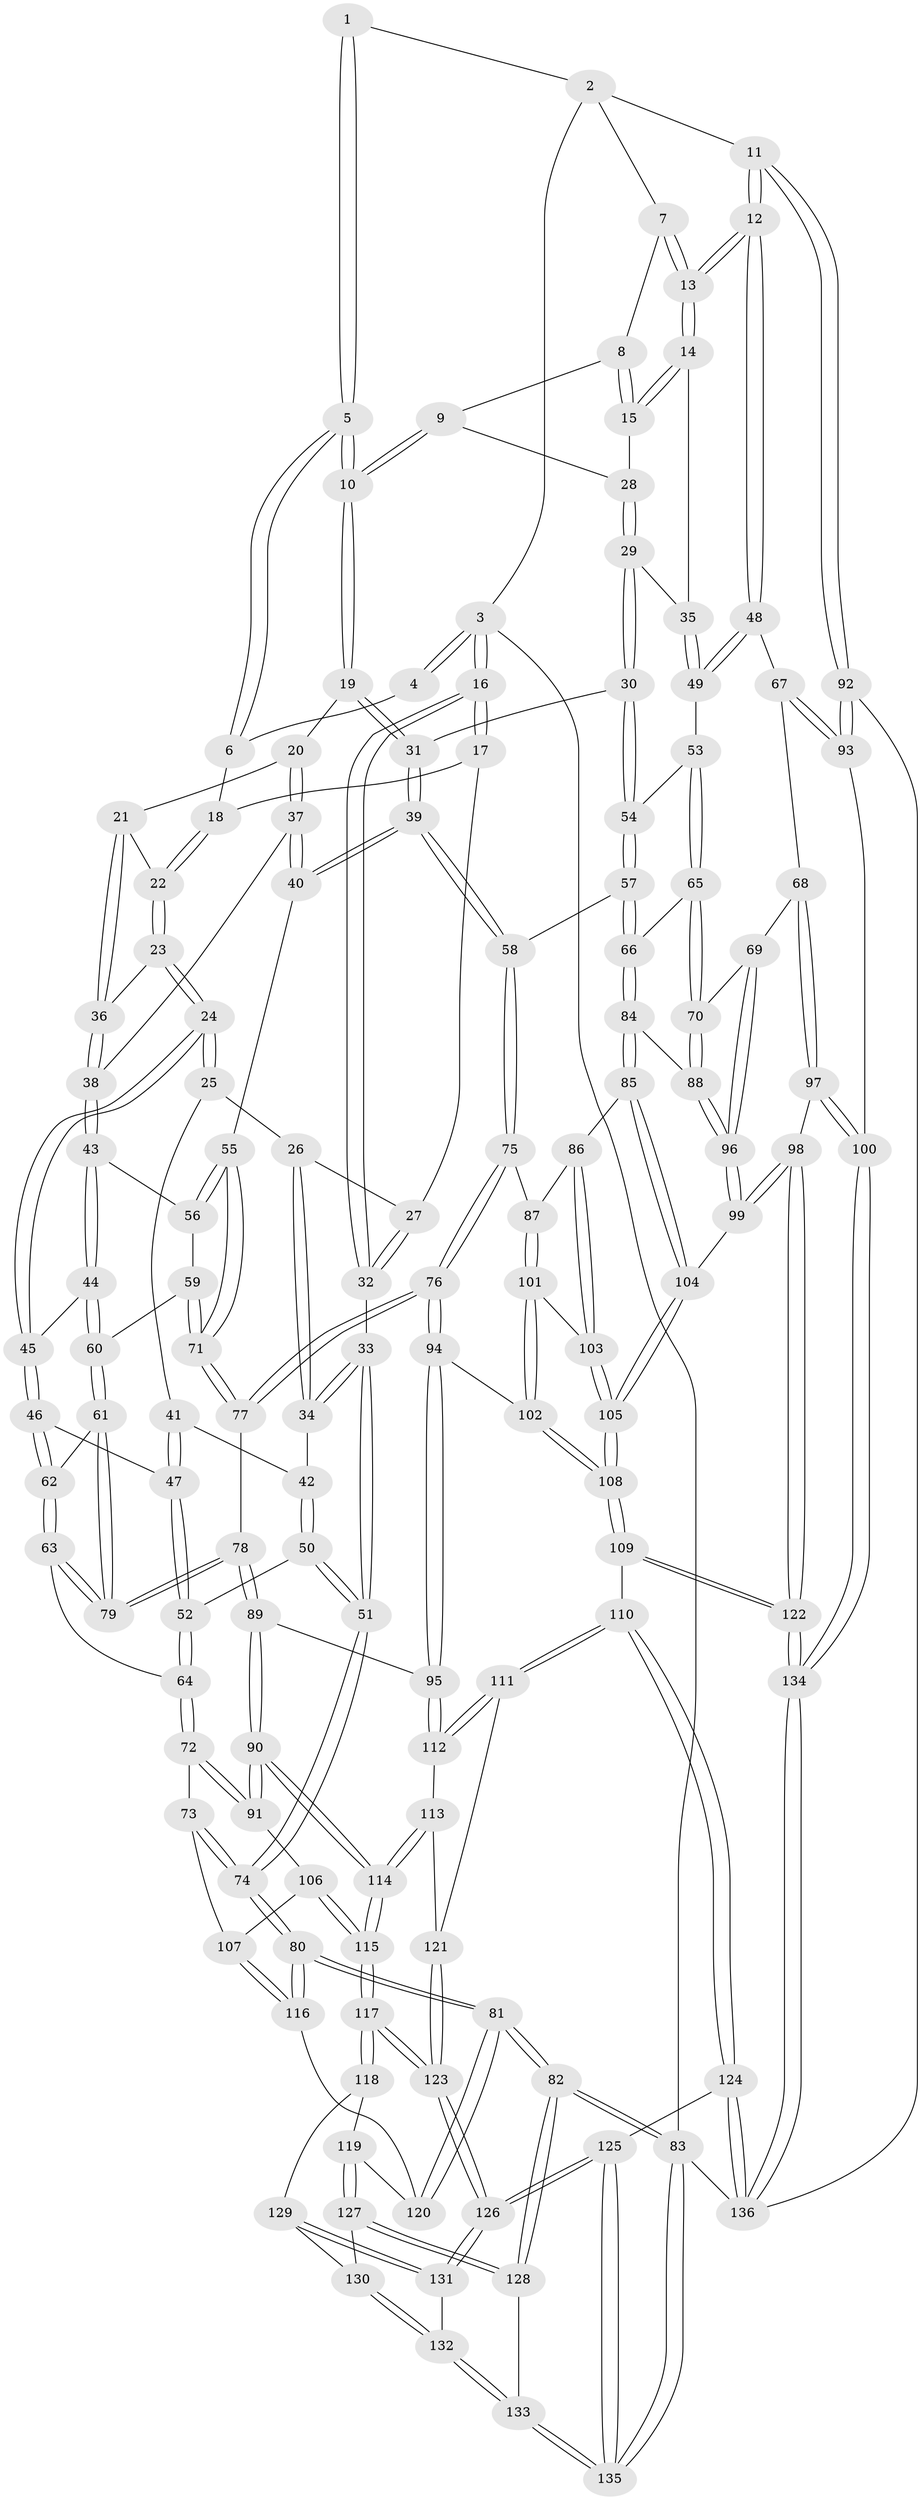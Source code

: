 // coarse degree distribution, {2: 0.10309278350515463, 4: 0.10309278350515463, 3: 0.7216494845360825, 6: 0.030927835051546393, 5: 0.041237113402061855}
// Generated by graph-tools (version 1.1) at 2025/54/03/04/25 22:54:37]
// undirected, 136 vertices, 336 edges
graph export_dot {
  node [color=gray90,style=filled];
  1 [pos="+0.599441003517929+0"];
  2 [pos="+0.8506586879859592+0"];
  3 [pos="+0+0"];
  4 [pos="+0.37755737773644804+0"];
  5 [pos="+0.562477309321245+0.17376624323955128"];
  6 [pos="+0.3602783022118884+0"];
  7 [pos="+0.8389960397271488+0"];
  8 [pos="+0.8270401971615526+0"];
  9 [pos="+0.7037663818206349+0.11988359014409429"];
  10 [pos="+0.5628721154556388+0.17527764759994685"];
  11 [pos="+1+0.36402013520786713"];
  12 [pos="+1+0.3607091545332936"];
  13 [pos="+0.9592203484500738+0.24315087104161964"];
  14 [pos="+0.8377354414383815+0.21500929886343287"];
  15 [pos="+0.819614679691161+0.1885009677744565"];
  16 [pos="+0+0"];
  17 [pos="+0.2512810519047389+0.10082206100778264"];
  18 [pos="+0.33727461933332764+0.0485083436581386"];
  19 [pos="+0.5606306997868998+0.1832822730062045"];
  20 [pos="+0.5448468557931293+0.1887564840127884"];
  21 [pos="+0.5094555425594242+0.19601589163614228"];
  22 [pos="+0.36095045498837686+0.12453762073466172"];
  23 [pos="+0.34876734597032116+0.23845987176318867"];
  24 [pos="+0.2902144445909595+0.26800455279936053"];
  25 [pos="+0.2279819836562152+0.23193475613555153"];
  26 [pos="+0.20801463985885704+0.15932586969141427"];
  27 [pos="+0.2143733684695299+0.14350392555673352"];
  28 [pos="+0.7329318378702667+0.1735832999346016"];
  29 [pos="+0.7043806634893688+0.280187445526635"];
  30 [pos="+0.6924920304197815+0.2853223049273481"];
  31 [pos="+0.6167446646854878+0.2814905455739589"];
  32 [pos="+0+0"];
  33 [pos="+0+0"];
  34 [pos="+0.014768837894154582+0.17866968114342266"];
  35 [pos="+0.7628787056497319+0.28464976769061107"];
  36 [pos="+0.40918378356312574+0.26387623092004164"];
  37 [pos="+0.47156985341958446+0.33245300140187933"];
  38 [pos="+0.41001126045488817+0.26634821164129896"];
  39 [pos="+0.5514221260438793+0.42069219537076885"];
  40 [pos="+0.5107891932752556+0.41323341962624993"];
  41 [pos="+0.15999655228592205+0.27815057829481715"];
  42 [pos="+0.08979044443862379+0.2746733450205182"];
  43 [pos="+0.3758784862369589+0.3879544510108491"];
  44 [pos="+0.35583038336638523+0.3920442324617941"];
  45 [pos="+0.2870217511222334+0.3288510173855279"];
  46 [pos="+0.2068162503314152+0.39368975863331124"];
  47 [pos="+0.19836589893098083+0.39234289307501274"];
  48 [pos="+1+0.37662632747083924"];
  49 [pos="+0.8532494898469748+0.3937501956028261"];
  50 [pos="+0.0656252047915092+0.4050990673410697"];
  51 [pos="+0+0.4454512227041583"];
  52 [pos="+0.10149021063719846+0.4259643054558107"];
  53 [pos="+0.8311921014454555+0.40811486489025955"];
  54 [pos="+0.7152038648235146+0.36591192644570714"];
  55 [pos="+0.49462965072145+0.41714518060125877"];
  56 [pos="+0.3894642627224197+0.3915178713471221"];
  57 [pos="+0.6679059036341507+0.48026881963394746"];
  58 [pos="+0.5784005928137215+0.45946945827408203"];
  59 [pos="+0.39269275153291394+0.48536314624235666"];
  60 [pos="+0.31972500893993383+0.47010064557894676"];
  61 [pos="+0.29738299606586277+0.4891813480919122"];
  62 [pos="+0.2380566639534381+0.4410652293964108"];
  63 [pos="+0.16358669324748942+0.523911048768202"];
  64 [pos="+0.12407156214419025+0.5272028952382425"];
  65 [pos="+0.7485492020004644+0.5010571282771551"];
  66 [pos="+0.6768927759667857+0.4857226078077984"];
  67 [pos="+0.9100062898212735+0.5475450626023746"];
  68 [pos="+0.8655776524553604+0.5845532260245628"];
  69 [pos="+0.832919501815123+0.5841170332610378"];
  70 [pos="+0.771537996668378+0.5417308734867088"];
  71 [pos="+0.42409721646494214+0.4930764667905661"];
  72 [pos="+0.08808343774438587+0.606418327344706"];
  73 [pos="+0.07069820654016698+0.6098704377369862"];
  74 [pos="+0+0.6018972656287914"];
  75 [pos="+0.5356865269717863+0.5826837422337001"];
  76 [pos="+0.4614790242080129+0.6170648009234362"];
  77 [pos="+0.4166024570345918+0.5728527848695789"];
  78 [pos="+0.2917745114245994+0.559005035818171"];
  79 [pos="+0.29032516161963584+0.5544766479361618"];
  80 [pos="+0+0.6670071263667704"];
  81 [pos="+0+0.9802251909395909"];
  82 [pos="+0+1"];
  83 [pos="+0+1"];
  84 [pos="+0.6541750389328499+0.6394655293175181"];
  85 [pos="+0.6468033687000295+0.6441813789955657"];
  86 [pos="+0.6010695091978339+0.6309470931211013"];
  87 [pos="+0.5587931013976818+0.604361594267513"];
  88 [pos="+0.7103956653572704+0.6378510205708829"];
  89 [pos="+0.2573164858748061+0.6754322135271029"];
  90 [pos="+0.23134580765754945+0.699316386819366"];
  91 [pos="+0.15177298753846682+0.6534421604821454"];
  92 [pos="+1+0.7951688069784575"];
  93 [pos="+1+0.7927970934877543"];
  94 [pos="+0.44068307349950364+0.6838661674213657"];
  95 [pos="+0.434987918857707+0.6908291497551623"];
  96 [pos="+0.7779115324836497+0.7091580122661095"];
  97 [pos="+0.9751278953908906+0.7867807390787992"];
  98 [pos="+0.8248219769560398+0.8029352110762507"];
  99 [pos="+0.7871191868727723+0.774539115969303"];
  100 [pos="+1+0.7957382064551959"];
  101 [pos="+0.5484730387568472+0.703112660696216"];
  102 [pos="+0.47699377944714366+0.69509438537996"];
  103 [pos="+0.5684138638309462+0.7171466044797337"];
  104 [pos="+0.6494027163110878+0.7758899833139634"];
  105 [pos="+0.6139755146654393+0.7974707487622105"];
  106 [pos="+0.06369387521853767+0.7641615504473058"];
  107 [pos="+0.05891013718903869+0.7642441478167149"];
  108 [pos="+0.605303647216743+0.8083579359669422"];
  109 [pos="+0.5802733699694751+0.847836367970866"];
  110 [pos="+0.5222253217601392+0.8585915357856932"];
  111 [pos="+0.4588114932073499+0.8168238043645947"];
  112 [pos="+0.4354079370882236+0.7417769354055771"];
  113 [pos="+0.3278292662872854+0.7810040981494586"];
  114 [pos="+0.2262820636017284+0.786974829089527"];
  115 [pos="+0.22383922777183046+0.7947371675586447"];
  116 [pos="+0.03885046692782393+0.7748596068878119"];
  117 [pos="+0.223550383034+0.8170387114328457"];
  118 [pos="+0.09897723427298942+0.8573501080493348"];
  119 [pos="+0.052319995203587745+0.8541058502134014"];
  120 [pos="+0.050112024755641554+0.8525928086334614"];
  121 [pos="+0.4221369373525287+0.8318317622301222"];
  122 [pos="+0.7282162856390355+1"];
  123 [pos="+0.2675328774710753+0.9336302618797402"];
  124 [pos="+0.3578593328187684+1"];
  125 [pos="+0.3049671981002114+1"];
  126 [pos="+0.2680507358907602+0.9608157505380355"];
  127 [pos="+0.05224458138656019+0.9069741218366436"];
  128 [pos="+0.006607719615092865+0.971377821142352"];
  129 [pos="+0.10007800067327341+0.9042330782887675"];
  130 [pos="+0.07850290894863306+0.921703811188014"];
  131 [pos="+0.11893891656318735+0.9257057813910222"];
  132 [pos="+0.08586168267823399+0.9427274731345464"];
  133 [pos="+0.08406750353894335+0.9490937081083948"];
  134 [pos="+0.7485486845334104+1"];
  135 [pos="+0.2920073048603268+1"];
  136 [pos="+0.7466208433208161+1"];
  1 -- 2;
  1 -- 5;
  1 -- 5;
  2 -- 3;
  2 -- 7;
  2 -- 11;
  3 -- 4;
  3 -- 4;
  3 -- 16;
  3 -- 16;
  3 -- 83;
  4 -- 6;
  5 -- 6;
  5 -- 6;
  5 -- 10;
  5 -- 10;
  6 -- 18;
  7 -- 8;
  7 -- 13;
  7 -- 13;
  8 -- 9;
  8 -- 15;
  8 -- 15;
  9 -- 10;
  9 -- 10;
  9 -- 28;
  10 -- 19;
  10 -- 19;
  11 -- 12;
  11 -- 12;
  11 -- 92;
  11 -- 92;
  12 -- 13;
  12 -- 13;
  12 -- 48;
  12 -- 48;
  13 -- 14;
  13 -- 14;
  14 -- 15;
  14 -- 15;
  14 -- 35;
  15 -- 28;
  16 -- 17;
  16 -- 17;
  16 -- 32;
  16 -- 32;
  17 -- 18;
  17 -- 27;
  18 -- 22;
  18 -- 22;
  19 -- 20;
  19 -- 31;
  19 -- 31;
  20 -- 21;
  20 -- 37;
  20 -- 37;
  21 -- 22;
  21 -- 36;
  21 -- 36;
  22 -- 23;
  22 -- 23;
  23 -- 24;
  23 -- 24;
  23 -- 36;
  24 -- 25;
  24 -- 25;
  24 -- 45;
  24 -- 45;
  25 -- 26;
  25 -- 41;
  26 -- 27;
  26 -- 34;
  26 -- 34;
  27 -- 32;
  27 -- 32;
  28 -- 29;
  28 -- 29;
  29 -- 30;
  29 -- 30;
  29 -- 35;
  30 -- 31;
  30 -- 54;
  30 -- 54;
  31 -- 39;
  31 -- 39;
  32 -- 33;
  33 -- 34;
  33 -- 34;
  33 -- 51;
  33 -- 51;
  34 -- 42;
  35 -- 49;
  35 -- 49;
  36 -- 38;
  36 -- 38;
  37 -- 38;
  37 -- 40;
  37 -- 40;
  38 -- 43;
  38 -- 43;
  39 -- 40;
  39 -- 40;
  39 -- 58;
  39 -- 58;
  40 -- 55;
  41 -- 42;
  41 -- 47;
  41 -- 47;
  42 -- 50;
  42 -- 50;
  43 -- 44;
  43 -- 44;
  43 -- 56;
  44 -- 45;
  44 -- 60;
  44 -- 60;
  45 -- 46;
  45 -- 46;
  46 -- 47;
  46 -- 62;
  46 -- 62;
  47 -- 52;
  47 -- 52;
  48 -- 49;
  48 -- 49;
  48 -- 67;
  49 -- 53;
  50 -- 51;
  50 -- 51;
  50 -- 52;
  51 -- 74;
  51 -- 74;
  52 -- 64;
  52 -- 64;
  53 -- 54;
  53 -- 65;
  53 -- 65;
  54 -- 57;
  54 -- 57;
  55 -- 56;
  55 -- 56;
  55 -- 71;
  55 -- 71;
  56 -- 59;
  57 -- 58;
  57 -- 66;
  57 -- 66;
  58 -- 75;
  58 -- 75;
  59 -- 60;
  59 -- 71;
  59 -- 71;
  60 -- 61;
  60 -- 61;
  61 -- 62;
  61 -- 79;
  61 -- 79;
  62 -- 63;
  62 -- 63;
  63 -- 64;
  63 -- 79;
  63 -- 79;
  64 -- 72;
  64 -- 72;
  65 -- 66;
  65 -- 70;
  65 -- 70;
  66 -- 84;
  66 -- 84;
  67 -- 68;
  67 -- 93;
  67 -- 93;
  68 -- 69;
  68 -- 97;
  68 -- 97;
  69 -- 70;
  69 -- 96;
  69 -- 96;
  70 -- 88;
  70 -- 88;
  71 -- 77;
  71 -- 77;
  72 -- 73;
  72 -- 91;
  72 -- 91;
  73 -- 74;
  73 -- 74;
  73 -- 107;
  74 -- 80;
  74 -- 80;
  75 -- 76;
  75 -- 76;
  75 -- 87;
  76 -- 77;
  76 -- 77;
  76 -- 94;
  76 -- 94;
  77 -- 78;
  78 -- 79;
  78 -- 79;
  78 -- 89;
  78 -- 89;
  80 -- 81;
  80 -- 81;
  80 -- 116;
  80 -- 116;
  81 -- 82;
  81 -- 82;
  81 -- 120;
  81 -- 120;
  82 -- 83;
  82 -- 83;
  82 -- 128;
  82 -- 128;
  83 -- 135;
  83 -- 135;
  83 -- 136;
  84 -- 85;
  84 -- 85;
  84 -- 88;
  85 -- 86;
  85 -- 104;
  85 -- 104;
  86 -- 87;
  86 -- 103;
  86 -- 103;
  87 -- 101;
  87 -- 101;
  88 -- 96;
  88 -- 96;
  89 -- 90;
  89 -- 90;
  89 -- 95;
  90 -- 91;
  90 -- 91;
  90 -- 114;
  90 -- 114;
  91 -- 106;
  92 -- 93;
  92 -- 93;
  92 -- 136;
  93 -- 100;
  94 -- 95;
  94 -- 95;
  94 -- 102;
  95 -- 112;
  95 -- 112;
  96 -- 99;
  96 -- 99;
  97 -- 98;
  97 -- 100;
  97 -- 100;
  98 -- 99;
  98 -- 99;
  98 -- 122;
  98 -- 122;
  99 -- 104;
  100 -- 134;
  100 -- 134;
  101 -- 102;
  101 -- 102;
  101 -- 103;
  102 -- 108;
  102 -- 108;
  103 -- 105;
  103 -- 105;
  104 -- 105;
  104 -- 105;
  105 -- 108;
  105 -- 108;
  106 -- 107;
  106 -- 115;
  106 -- 115;
  107 -- 116;
  107 -- 116;
  108 -- 109;
  108 -- 109;
  109 -- 110;
  109 -- 122;
  109 -- 122;
  110 -- 111;
  110 -- 111;
  110 -- 124;
  110 -- 124;
  111 -- 112;
  111 -- 112;
  111 -- 121;
  112 -- 113;
  113 -- 114;
  113 -- 114;
  113 -- 121;
  114 -- 115;
  114 -- 115;
  115 -- 117;
  115 -- 117;
  116 -- 120;
  117 -- 118;
  117 -- 118;
  117 -- 123;
  117 -- 123;
  118 -- 119;
  118 -- 129;
  119 -- 120;
  119 -- 127;
  119 -- 127;
  121 -- 123;
  121 -- 123;
  122 -- 134;
  122 -- 134;
  123 -- 126;
  123 -- 126;
  124 -- 125;
  124 -- 136;
  124 -- 136;
  125 -- 126;
  125 -- 126;
  125 -- 135;
  125 -- 135;
  126 -- 131;
  126 -- 131;
  127 -- 128;
  127 -- 128;
  127 -- 130;
  128 -- 133;
  129 -- 130;
  129 -- 131;
  129 -- 131;
  130 -- 132;
  130 -- 132;
  131 -- 132;
  132 -- 133;
  132 -- 133;
  133 -- 135;
  133 -- 135;
  134 -- 136;
  134 -- 136;
}
